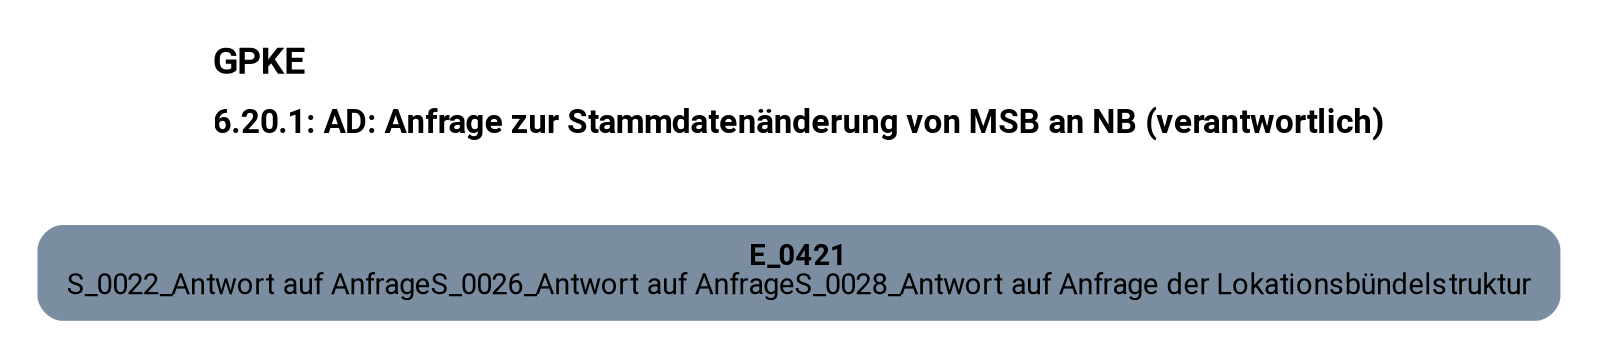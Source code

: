 digraph D {
    labelloc="t";
    label=<<B><FONT POINT-SIZE="18">GPKE</FONT></B><BR align="left"/><BR/><B><FONT POINT-SIZE="16">6.20.1: AD: Anfrage zur Stammdatenänderung von MSB an NB (verantwortlich)</FONT></B><BR align="left"/><BR/><BR/><BR/>>;
    ratio="compress";
    concentrate=true;
    pack=true;
    rankdir=TB;
    packmode="array";
    size="20,20";
    fontsize=12;
    pad=0.25;
    "Empty" [margin="0.2,0.12", shape=box, style="filled,rounded", penwidth=0.0, fillcolor="#7a8da1", label=<<B>E_0421</B><BR align="center"/><FONT>S_0022_Antwort auf Anfrage
S_0026_Antwort auf Anfrage
S_0028_Antwort auf Anfrage der Lokationsbündelstruktur</FONT><BR align="center"/>>, fontname="Roboto, sans-serif"];


    bgcolor="transparent";
fontname="Roboto, sans-serif";
}